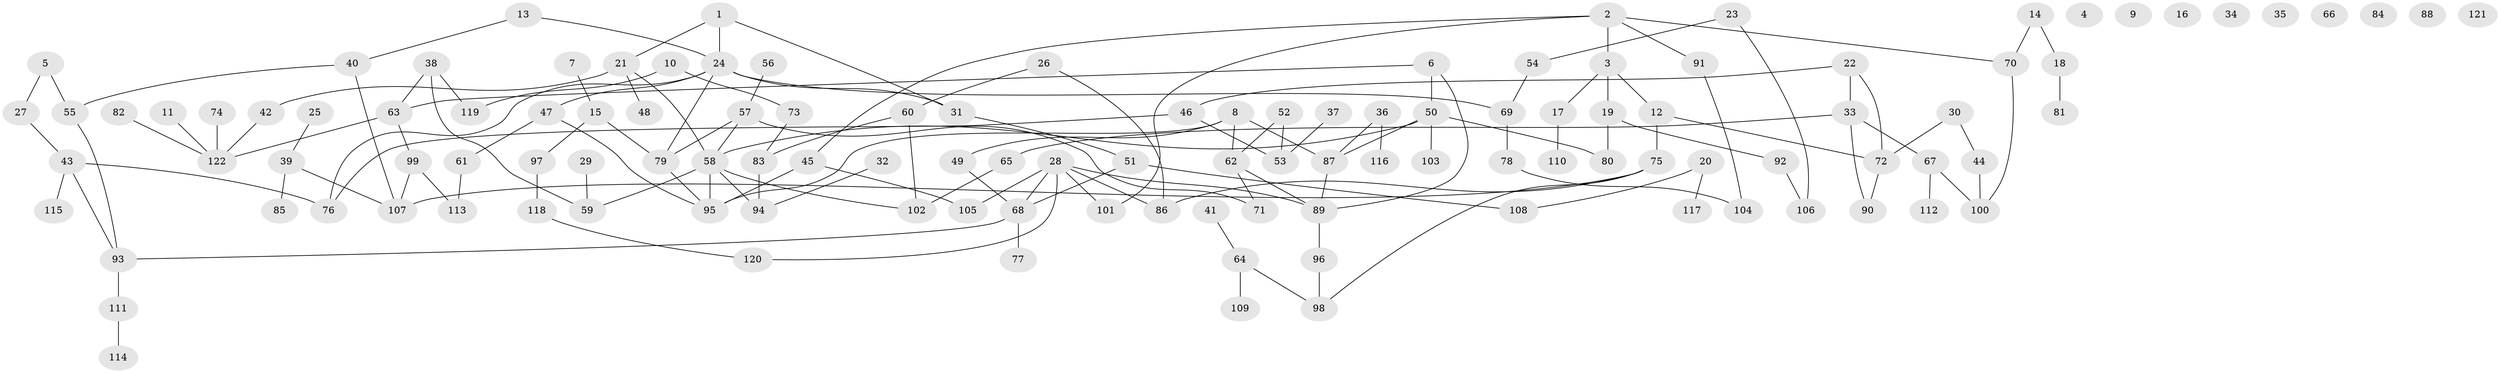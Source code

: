 // coarse degree distribution, {5: 0.1125, 6: 0.0375, 4: 0.1375, 0: 0.1125, 2: 0.2375, 1: 0.2125, 3: 0.125, 8: 0.025}
// Generated by graph-tools (version 1.1) at 2025/41/03/06/25 10:41:25]
// undirected, 122 vertices, 147 edges
graph export_dot {
graph [start="1"]
  node [color=gray90,style=filled];
  1;
  2;
  3;
  4;
  5;
  6;
  7;
  8;
  9;
  10;
  11;
  12;
  13;
  14;
  15;
  16;
  17;
  18;
  19;
  20;
  21;
  22;
  23;
  24;
  25;
  26;
  27;
  28;
  29;
  30;
  31;
  32;
  33;
  34;
  35;
  36;
  37;
  38;
  39;
  40;
  41;
  42;
  43;
  44;
  45;
  46;
  47;
  48;
  49;
  50;
  51;
  52;
  53;
  54;
  55;
  56;
  57;
  58;
  59;
  60;
  61;
  62;
  63;
  64;
  65;
  66;
  67;
  68;
  69;
  70;
  71;
  72;
  73;
  74;
  75;
  76;
  77;
  78;
  79;
  80;
  81;
  82;
  83;
  84;
  85;
  86;
  87;
  88;
  89;
  90;
  91;
  92;
  93;
  94;
  95;
  96;
  97;
  98;
  99;
  100;
  101;
  102;
  103;
  104;
  105;
  106;
  107;
  108;
  109;
  110;
  111;
  112;
  113;
  114;
  115;
  116;
  117;
  118;
  119;
  120;
  121;
  122;
  1 -- 21;
  1 -- 24;
  1 -- 31;
  2 -- 3;
  2 -- 45;
  2 -- 70;
  2 -- 91;
  2 -- 101;
  3 -- 12;
  3 -- 17;
  3 -- 19;
  5 -- 27;
  5 -- 55;
  6 -- 50;
  6 -- 63;
  6 -- 89;
  7 -- 15;
  8 -- 49;
  8 -- 62;
  8 -- 87;
  8 -- 95;
  10 -- 73;
  10 -- 119;
  11 -- 122;
  12 -- 72;
  12 -- 75;
  13 -- 24;
  13 -- 40;
  14 -- 18;
  14 -- 70;
  15 -- 79;
  15 -- 97;
  17 -- 110;
  18 -- 81;
  19 -- 80;
  19 -- 92;
  20 -- 108;
  20 -- 117;
  21 -- 42;
  21 -- 48;
  21 -- 58;
  22 -- 33;
  22 -- 46;
  22 -- 72;
  23 -- 54;
  23 -- 106;
  24 -- 31;
  24 -- 47;
  24 -- 69;
  24 -- 76;
  24 -- 79;
  25 -- 39;
  26 -- 60;
  26 -- 86;
  27 -- 43;
  28 -- 68;
  28 -- 86;
  28 -- 89;
  28 -- 101;
  28 -- 105;
  28 -- 120;
  29 -- 59;
  30 -- 44;
  30 -- 72;
  31 -- 51;
  32 -- 94;
  33 -- 65;
  33 -- 67;
  33 -- 90;
  36 -- 87;
  36 -- 116;
  37 -- 53;
  38 -- 59;
  38 -- 63;
  38 -- 119;
  39 -- 85;
  39 -- 107;
  40 -- 55;
  40 -- 107;
  41 -- 64;
  42 -- 122;
  43 -- 76;
  43 -- 93;
  43 -- 115;
  44 -- 100;
  45 -- 95;
  45 -- 105;
  46 -- 53;
  46 -- 76;
  47 -- 61;
  47 -- 95;
  49 -- 68;
  50 -- 58;
  50 -- 80;
  50 -- 87;
  50 -- 103;
  51 -- 68;
  51 -- 108;
  52 -- 53;
  52 -- 62;
  54 -- 69;
  55 -- 93;
  56 -- 57;
  57 -- 58;
  57 -- 71;
  57 -- 79;
  58 -- 59;
  58 -- 94;
  58 -- 95;
  58 -- 102;
  60 -- 83;
  60 -- 102;
  61 -- 113;
  62 -- 71;
  62 -- 89;
  63 -- 99;
  63 -- 122;
  64 -- 98;
  64 -- 109;
  65 -- 102;
  67 -- 100;
  67 -- 112;
  68 -- 77;
  68 -- 93;
  69 -- 78;
  70 -- 100;
  72 -- 90;
  73 -- 83;
  74 -- 122;
  75 -- 86;
  75 -- 98;
  75 -- 107;
  78 -- 104;
  79 -- 95;
  82 -- 122;
  83 -- 94;
  87 -- 89;
  89 -- 96;
  91 -- 104;
  92 -- 106;
  93 -- 111;
  96 -- 98;
  97 -- 118;
  99 -- 107;
  99 -- 113;
  111 -- 114;
  118 -- 120;
}
